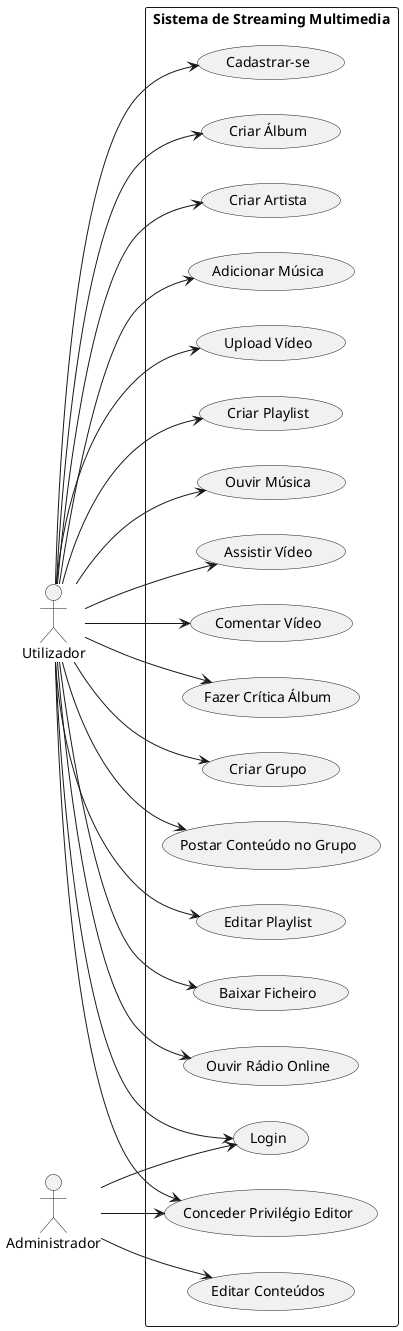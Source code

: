@startuml

left to right direction

actor Utilizador
actor Administrador

rectangle "Sistema de Streaming Multimedia" {

  Utilizador --> (Cadastrar-se)
  Utilizador --> (Login)
  Utilizador --> (Criar Álbum)
  Utilizador --> (Criar Artista)
  Utilizador --> (Adicionar Música)
  Utilizador --> (Upload Vídeo)
  Utilizador --> (Criar Playlist)
  Utilizador --> (Ouvir Música)
  Utilizador --> (Assistir Vídeo)
  Utilizador --> (Comentar Vídeo)
  Utilizador --> (Fazer Crítica Álbum)
  Utilizador --> (Criar Grupo)
  Utilizador --> (Postar Conteúdo no Grupo)
  Utilizador --> (Conceder Privilégio Editor)
  Utilizador --> (Editar Playlist)
  Utilizador --> (Baixar Ficheiro)
  Utilizador --> (Ouvir Rádio Online)

  Administrador --> (Login)
  Administrador --> (Editar Conteúdos)
  Administrador --> (Conceder Privilégio Editor)
}

@enduml
